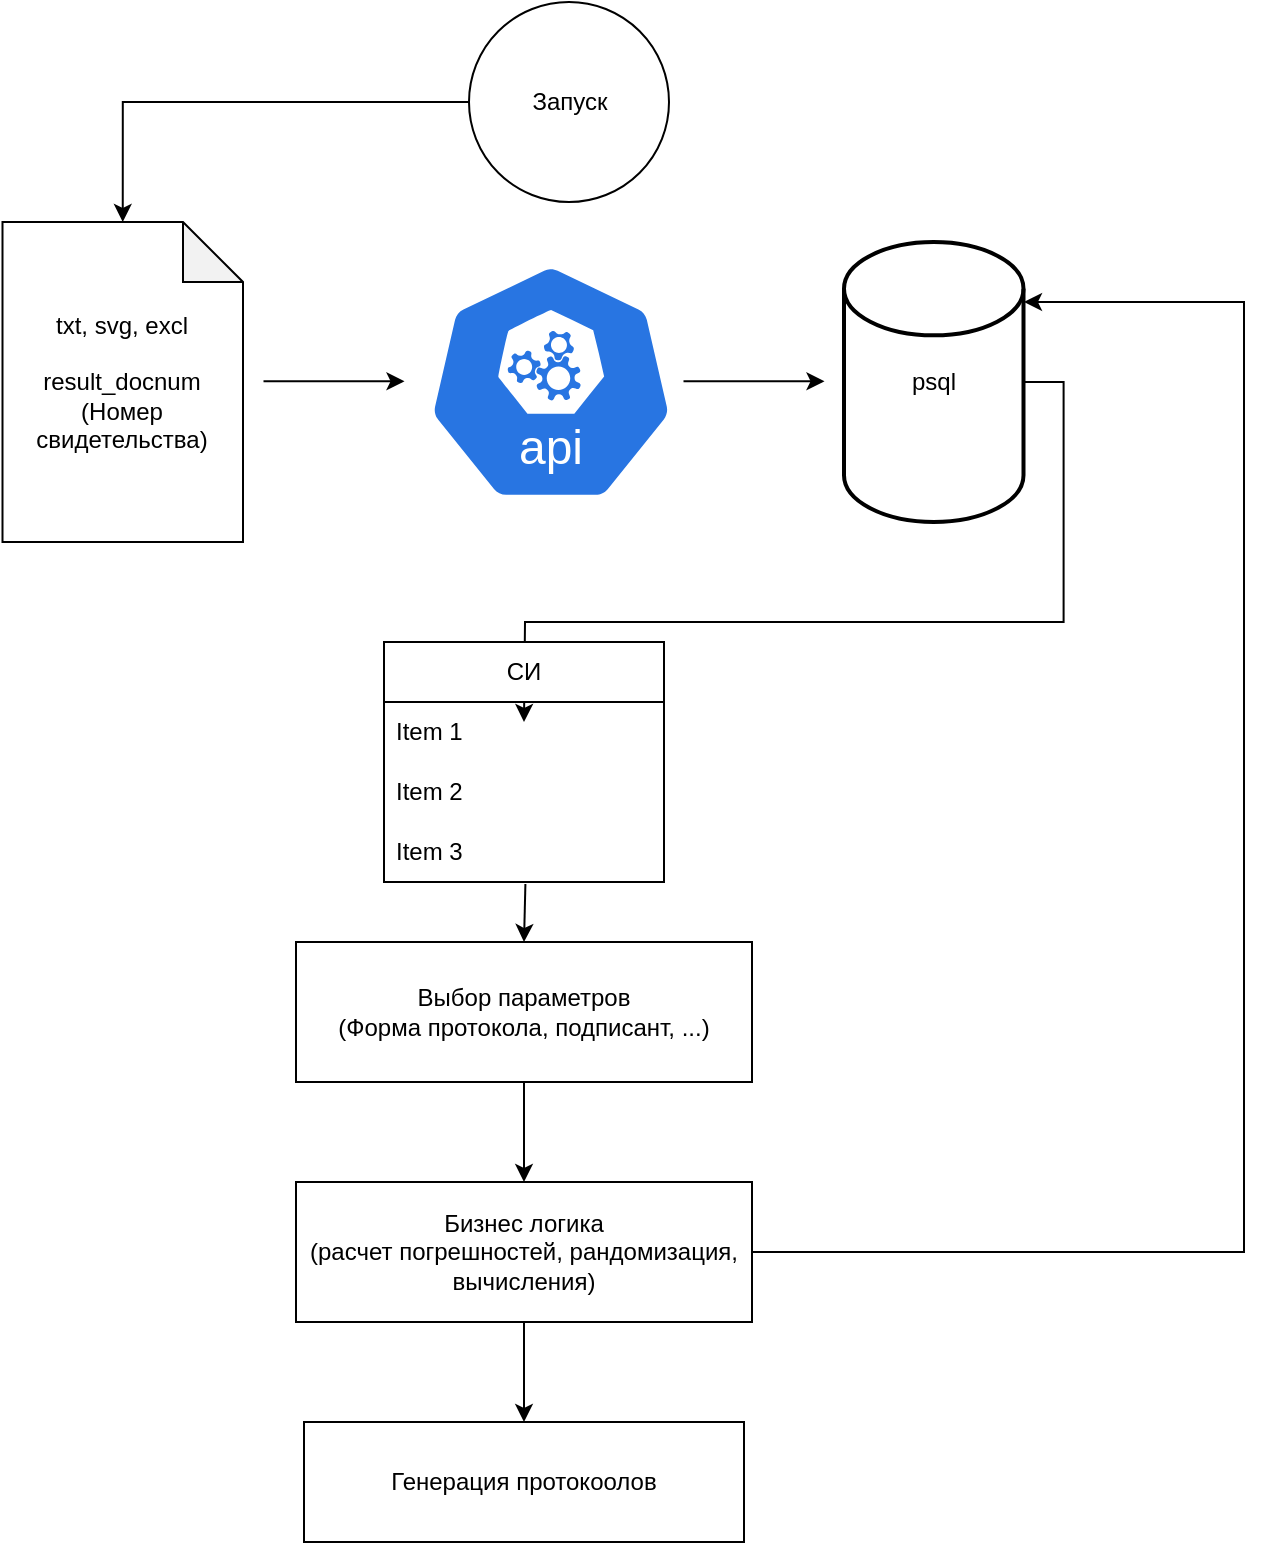 <mxfile version="28.1.2">
  <diagram name="Страница — 1" id="gMLo4ADSwapW32EeL3S5">
    <mxGraphModel dx="1213" dy="815" grid="1" gridSize="10" guides="1" tooltips="1" connect="1" arrows="1" fold="1" page="1" pageScale="1" pageWidth="827" pageHeight="1169" math="0" shadow="0">
      <root>
        <mxCell id="0" />
        <mxCell id="1" parent="0" />
        <mxCell id="KZ6kUOGwz-yshnV4Vft--21" style="edgeStyle=orthogonalEdgeStyle;rounded=0;orthogonalLoop=1;jettySize=auto;html=1;exitX=0.5;exitY=1;exitDx=0;exitDy=0;entryX=0.5;entryY=0;entryDx=0;entryDy=0;" edge="1" parent="1" source="KZ6kUOGwz-yshnV4Vft--2" target="KZ6kUOGwz-yshnV4Vft--24">
          <mxGeometry relative="1" as="geometry">
            <mxPoint x="400" y="690" as="targetPoint" />
          </mxGeometry>
        </mxCell>
        <mxCell id="KZ6kUOGwz-yshnV4Vft--2" value="Выбор параметров&lt;br&gt;(Форма протокола, подписант, ...)" style="rounded=0;whiteSpace=wrap;html=1;" vertex="1" parent="1">
          <mxGeometry x="286" y="480" width="228" height="70" as="geometry" />
        </mxCell>
        <mxCell id="KZ6kUOGwz-yshnV4Vft--4" value="" style="verticalLabelPosition=bottom;verticalAlign=top;html=1;shape=mxgraph.flowchart.on-page_reference;" vertex="1" parent="1">
          <mxGeometry x="372.5" y="10" width="100" height="100" as="geometry" />
        </mxCell>
        <mxCell id="KZ6kUOGwz-yshnV4Vft--14" style="edgeStyle=orthogonalEdgeStyle;rounded=0;orthogonalLoop=1;jettySize=auto;html=1;exitX=1;exitY=0.5;exitDx=0;exitDy=0;exitPerimeter=0;" edge="1" parent="1" source="KZ6kUOGwz-yshnV4Vft--6">
          <mxGeometry relative="1" as="geometry">
            <mxPoint x="400" y="370" as="targetPoint" />
          </mxGeometry>
        </mxCell>
        <mxCell id="KZ6kUOGwz-yshnV4Vft--6" value="psql" style="strokeWidth=2;html=1;shape=mxgraph.flowchart.database;whiteSpace=wrap;" vertex="1" parent="1">
          <mxGeometry x="560" y="130" width="89.75" height="140" as="geometry" />
        </mxCell>
        <mxCell id="KZ6kUOGwz-yshnV4Vft--7" value="txt, svg, excl&lt;br&gt;&lt;br&gt;&lt;div&gt;result_docnum&lt;/div&gt;&lt;div&gt;(Номер свидетельства)&lt;/div&gt;" style="shape=note;whiteSpace=wrap;html=1;backgroundOutline=1;darkOpacity=0.05;" vertex="1" parent="1">
          <mxGeometry x="139.25" y="120" width="120.25" height="160" as="geometry" />
        </mxCell>
        <mxCell id="KZ6kUOGwz-yshnV4Vft--9" value="" style="aspect=fixed;sketch=0;html=1;dashed=0;whitespace=wrap;verticalLabelPosition=bottom;verticalAlign=top;fillColor=#2875E2;strokeColor=#ffffff;points=[[0.005,0.63,0],[0.1,0.2,0],[0.9,0.2,0],[0.5,0,0],[0.995,0.63,0],[0.72,0.99,0],[0.5,1,0],[0.28,0.99,0]];shape=mxgraph.kubernetes.icon2;kubernetesLabel=1;prIcon=api" vertex="1" parent="1">
          <mxGeometry x="351" y="140" width="125" height="120" as="geometry" />
        </mxCell>
        <mxCell id="KZ6kUOGwz-yshnV4Vft--10" value="" style="endArrow=classic;html=1;rounded=0;" edge="1" parent="1">
          <mxGeometry width="50" height="50" relative="1" as="geometry">
            <mxPoint x="269.75" y="199.66" as="sourcePoint" />
            <mxPoint x="340.25" y="199.66" as="targetPoint" />
          </mxGeometry>
        </mxCell>
        <mxCell id="KZ6kUOGwz-yshnV4Vft--11" value="" style="endArrow=classic;html=1;rounded=0;" edge="1" parent="1">
          <mxGeometry width="50" height="50" relative="1" as="geometry">
            <mxPoint x="479.75" y="199.66" as="sourcePoint" />
            <mxPoint x="550.25" y="199.66" as="targetPoint" />
          </mxGeometry>
        </mxCell>
        <mxCell id="KZ6kUOGwz-yshnV4Vft--12" style="edgeStyle=orthogonalEdgeStyle;rounded=0;orthogonalLoop=1;jettySize=auto;html=1;entryX=0.5;entryY=0;entryDx=0;entryDy=0;entryPerimeter=0;" edge="1" parent="1" source="KZ6kUOGwz-yshnV4Vft--4" target="KZ6kUOGwz-yshnV4Vft--7">
          <mxGeometry relative="1" as="geometry" />
        </mxCell>
        <mxCell id="KZ6kUOGwz-yshnV4Vft--15" value="СИ" style="swimlane;fontStyle=0;childLayout=stackLayout;horizontal=1;startSize=30;horizontalStack=0;resizeParent=1;resizeParentMax=0;resizeLast=0;collapsible=1;marginBottom=0;whiteSpace=wrap;html=1;" vertex="1" parent="1">
          <mxGeometry x="330" y="330" width="140" height="120" as="geometry" />
        </mxCell>
        <mxCell id="KZ6kUOGwz-yshnV4Vft--16" value="Item 1" style="text;strokeColor=none;fillColor=none;align=left;verticalAlign=middle;spacingLeft=4;spacingRight=4;overflow=hidden;points=[[0,0.5],[1,0.5]];portConstraint=eastwest;rotatable=0;whiteSpace=wrap;html=1;" vertex="1" parent="KZ6kUOGwz-yshnV4Vft--15">
          <mxGeometry y="30" width="140" height="30" as="geometry" />
        </mxCell>
        <mxCell id="KZ6kUOGwz-yshnV4Vft--17" value="Item 2" style="text;strokeColor=none;fillColor=none;align=left;verticalAlign=middle;spacingLeft=4;spacingRight=4;overflow=hidden;points=[[0,0.5],[1,0.5]];portConstraint=eastwest;rotatable=0;whiteSpace=wrap;html=1;" vertex="1" parent="KZ6kUOGwz-yshnV4Vft--15">
          <mxGeometry y="60" width="140" height="30" as="geometry" />
        </mxCell>
        <mxCell id="KZ6kUOGwz-yshnV4Vft--18" value="Item 3" style="text;strokeColor=none;fillColor=none;align=left;verticalAlign=middle;spacingLeft=4;spacingRight=4;overflow=hidden;points=[[0,0.5],[1,0.5]];portConstraint=eastwest;rotatable=0;whiteSpace=wrap;html=1;" vertex="1" parent="KZ6kUOGwz-yshnV4Vft--15">
          <mxGeometry y="90" width="140" height="30" as="geometry" />
        </mxCell>
        <mxCell id="KZ6kUOGwz-yshnV4Vft--19" style="edgeStyle=orthogonalEdgeStyle;rounded=0;orthogonalLoop=1;jettySize=auto;html=1;entryX=0.5;entryY=0;entryDx=0;entryDy=0;exitX=0.505;exitY=1.033;exitDx=0;exitDy=0;exitPerimeter=0;" edge="1" parent="1" source="KZ6kUOGwz-yshnV4Vft--18" target="KZ6kUOGwz-yshnV4Vft--2">
          <mxGeometry relative="1" as="geometry" />
        </mxCell>
        <mxCell id="KZ6kUOGwz-yshnV4Vft--20" value="Запуск" style="text;html=1;align=center;verticalAlign=middle;whiteSpace=wrap;rounded=0;" vertex="1" parent="1">
          <mxGeometry x="392.5" y="45" width="60" height="30" as="geometry" />
        </mxCell>
        <mxCell id="KZ6kUOGwz-yshnV4Vft--27" style="edgeStyle=orthogonalEdgeStyle;rounded=0;orthogonalLoop=1;jettySize=auto;html=1;exitX=0.5;exitY=1;exitDx=0;exitDy=0;entryX=0.5;entryY=0;entryDx=0;entryDy=0;" edge="1" parent="1" source="KZ6kUOGwz-yshnV4Vft--24" target="KZ6kUOGwz-yshnV4Vft--28">
          <mxGeometry relative="1" as="geometry">
            <mxPoint x="400" y="760" as="targetPoint" />
          </mxGeometry>
        </mxCell>
        <mxCell id="KZ6kUOGwz-yshnV4Vft--24" value="Бизнес логика&lt;br&gt;(расчет погрешностей, рандомизация, вычисления)" style="rounded=0;whiteSpace=wrap;html=1;" vertex="1" parent="1">
          <mxGeometry x="286" y="600" width="228" height="70" as="geometry" />
        </mxCell>
        <mxCell id="KZ6kUOGwz-yshnV4Vft--26" value="" style="endArrow=classic;html=1;rounded=0;exitX=1;exitY=0.5;exitDx=0;exitDy=0;" edge="1" parent="1" source="KZ6kUOGwz-yshnV4Vft--24">
          <mxGeometry width="50" height="50" relative="1" as="geometry">
            <mxPoint x="579.87" y="660" as="sourcePoint" />
            <mxPoint x="650" y="160" as="targetPoint" />
            <Array as="points">
              <mxPoint x="760" y="635" />
              <mxPoint x="760" y="160" />
            </Array>
          </mxGeometry>
        </mxCell>
        <mxCell id="KZ6kUOGwz-yshnV4Vft--28" value="Генерация протокоолов" style="rounded=0;whiteSpace=wrap;html=1;" vertex="1" parent="1">
          <mxGeometry x="290" y="720" width="220" height="60" as="geometry" />
        </mxCell>
      </root>
    </mxGraphModel>
  </diagram>
</mxfile>
